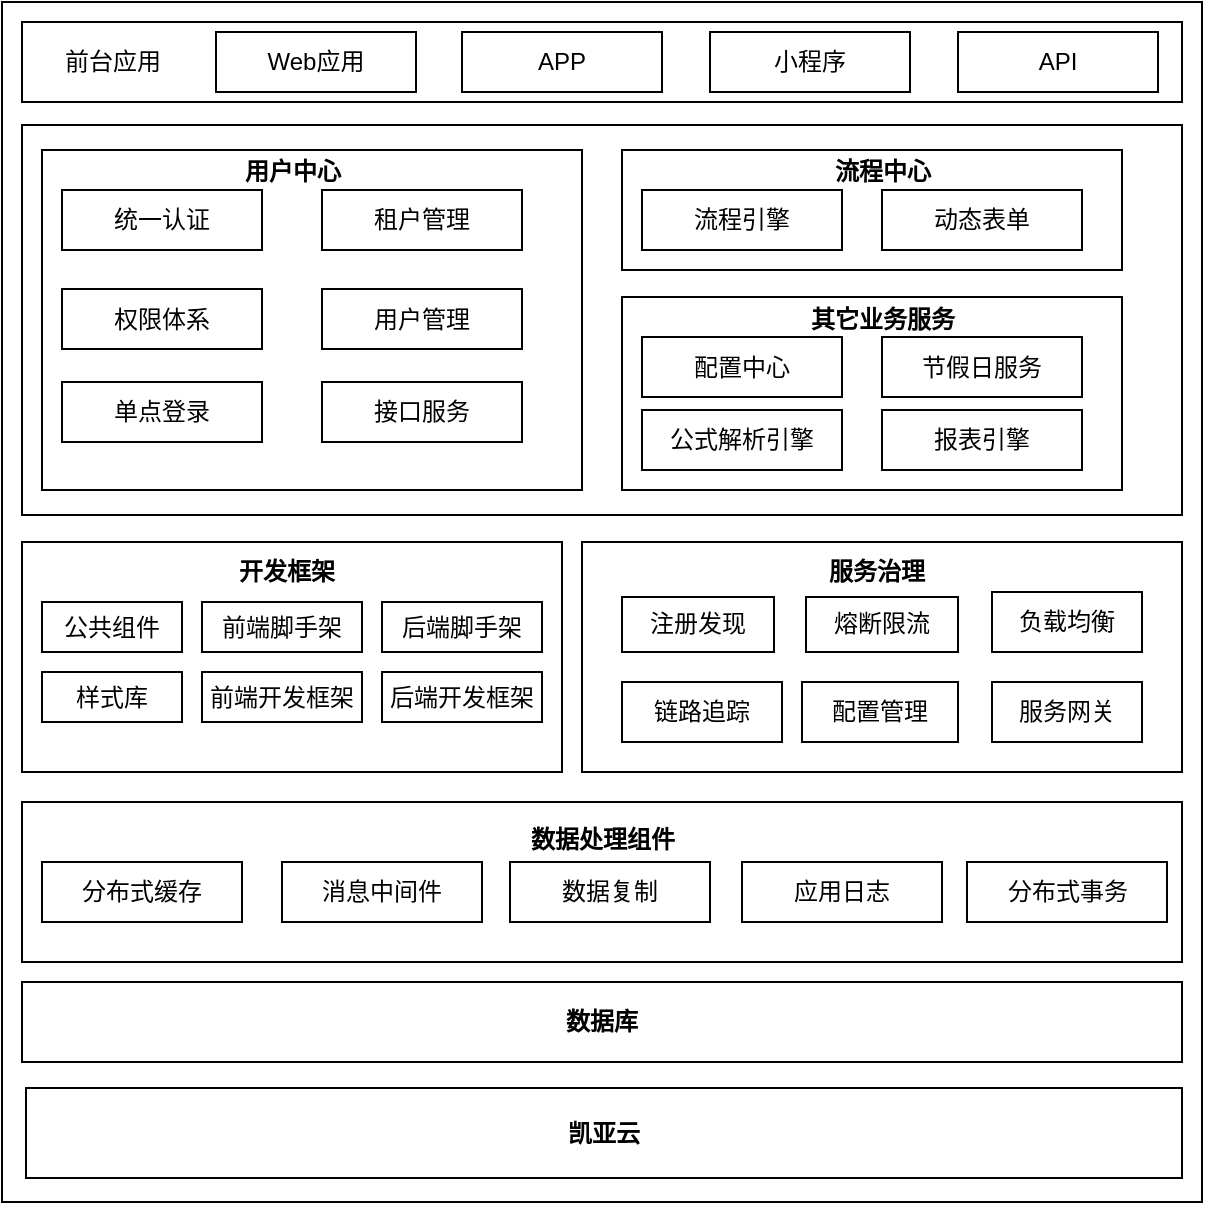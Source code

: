 <mxfile version="21.3.3" type="github" pages="3">
  <diagram id="l3sCK_NAAujHn3f9pkKb" name="技术中台">
    <mxGraphModel dx="1194" dy="692" grid="1" gridSize="10" guides="1" tooltips="1" connect="1" arrows="1" fold="1" page="1" pageScale="1" pageWidth="827" pageHeight="1169" math="0" shadow="0">
      <root>
        <mxCell id="0" />
        <mxCell id="1" parent="0" />
        <mxCell id="SzVGWnv48ufma5mJEqG_-40" value="" style="rounded=0;whiteSpace=wrap;html=1;" parent="1" vertex="1">
          <mxGeometry x="10" y="10" width="600" height="600" as="geometry" />
        </mxCell>
        <mxCell id="SzVGWnv48ufma5mJEqG_-18" value="" style="rounded=0;whiteSpace=wrap;html=1;sketch=0;glass=0;labelBackgroundColor=none;" parent="1" vertex="1">
          <mxGeometry x="20" y="71.5" width="580" height="195" as="geometry" />
        </mxCell>
        <mxCell id="Of3mLWJnAgrXcZWGTXzu-8" value="" style="rounded=0;whiteSpace=wrap;html=1;sketch=0;glass=0;labelBackgroundColor=none;" parent="1" vertex="1">
          <mxGeometry x="20" y="280" width="270" height="115" as="geometry" />
        </mxCell>
        <mxCell id="Of3mLWJnAgrXcZWGTXzu-9" value="前端开发框架" style="rounded=0;whiteSpace=wrap;html=1;sketch=0;glass=0;labelBackgroundColor=none;" parent="1" vertex="1">
          <mxGeometry x="110" y="345" width="80" height="25" as="geometry" />
        </mxCell>
        <mxCell id="Of3mLWJnAgrXcZWGTXzu-10" value="后端开发框架" style="rounded=0;whiteSpace=wrap;html=1;sketch=0;glass=0;labelBackgroundColor=none;" parent="1" vertex="1">
          <mxGeometry x="200" y="345" width="80" height="25" as="geometry" />
        </mxCell>
        <mxCell id="Of3mLWJnAgrXcZWGTXzu-11" value="开发框架" style="text;html=1;resizable=0;autosize=1;align=center;verticalAlign=middle;points=[];rounded=0;sketch=0;glass=0;labelBackgroundColor=none;fontStyle=1" parent="1" vertex="1">
          <mxGeometry x="117" y="280" width="70" height="30" as="geometry" />
        </mxCell>
        <mxCell id="Of3mLWJnAgrXcZWGTXzu-12" value="" style="rounded=0;whiteSpace=wrap;html=1;sketch=0;glass=0;labelBackgroundColor=none;" parent="1" vertex="1">
          <mxGeometry x="300" y="280" width="300" height="115" as="geometry" />
        </mxCell>
        <mxCell id="Of3mLWJnAgrXcZWGTXzu-13" value="熔断限流" style="rounded=0;whiteSpace=wrap;html=1;sketch=0;glass=0;labelBackgroundColor=none;" parent="1" vertex="1">
          <mxGeometry x="412" y="307.5" width="76" height="27.5" as="geometry" />
        </mxCell>
        <mxCell id="Of3mLWJnAgrXcZWGTXzu-14" value="负载均衡" style="rounded=0;whiteSpace=wrap;html=1;sketch=0;glass=0;labelBackgroundColor=none;" parent="1" vertex="1">
          <mxGeometry x="505" y="305" width="75" height="30" as="geometry" />
        </mxCell>
        <mxCell id="Of3mLWJnAgrXcZWGTXzu-15" value="链路追踪" style="rounded=0;whiteSpace=wrap;html=1;sketch=0;glass=0;labelBackgroundColor=none;" parent="1" vertex="1">
          <mxGeometry x="320" y="350" width="80" height="30" as="geometry" />
        </mxCell>
        <mxCell id="Of3mLWJnAgrXcZWGTXzu-16" value="配置管理" style="rounded=0;whiteSpace=wrap;html=1;sketch=0;glass=0;labelBackgroundColor=none;" parent="1" vertex="1">
          <mxGeometry x="410" y="350" width="78" height="30" as="geometry" />
        </mxCell>
        <mxCell id="Of3mLWJnAgrXcZWGTXzu-17" value="" style="rounded=0;whiteSpace=wrap;html=1;sketch=0;glass=0;labelBackgroundColor=none;" parent="1" vertex="1">
          <mxGeometry x="20" y="410" width="580" height="80" as="geometry" />
        </mxCell>
        <mxCell id="Of3mLWJnAgrXcZWGTXzu-18" value="数据处理组件" style="text;html=1;resizable=0;autosize=1;align=center;verticalAlign=middle;points=[];rounded=0;sketch=0;hachureGap=4;jiggle=2;fontFamily=Architects Daughter;fontSource=https%3A%2F%2Ffonts.googleapis.com%2Fcss%3Ffamily%3DArchitects%2BDaughter;fontSize=12;glass=0;labelBackgroundColor=none;fontStyle=1" parent="1" vertex="1">
          <mxGeometry x="260" y="415" width="100" height="30" as="geometry" />
        </mxCell>
        <mxCell id="Of3mLWJnAgrXcZWGTXzu-19" value="分布式缓存" style="rounded=0;whiteSpace=wrap;html=1;sketch=0;glass=0;labelBackgroundColor=none;" parent="1" vertex="1">
          <mxGeometry x="30" y="440" width="100" height="30" as="geometry" />
        </mxCell>
        <mxCell id="Of3mLWJnAgrXcZWGTXzu-20" value="消息中间件" style="rounded=0;whiteSpace=wrap;html=1;sketch=0;glass=0;labelBackgroundColor=none;" parent="1" vertex="1">
          <mxGeometry x="150" y="440" width="100" height="30" as="geometry" />
        </mxCell>
        <mxCell id="Of3mLWJnAgrXcZWGTXzu-21" value="数据复制" style="rounded=0;whiteSpace=wrap;html=1;sketch=0;glass=0;labelBackgroundColor=none;" parent="1" vertex="1">
          <mxGeometry x="264" y="440" width="100" height="30" as="geometry" />
        </mxCell>
        <mxCell id="Of3mLWJnAgrXcZWGTXzu-22" value="分布式事务" style="rounded=0;whiteSpace=wrap;html=1;sketch=0;glass=0;labelBackgroundColor=none;" parent="1" vertex="1">
          <mxGeometry x="492.5" y="440" width="100" height="30" as="geometry" />
        </mxCell>
        <mxCell id="Of3mLWJnAgrXcZWGTXzu-24" value="应用日志" style="rounded=0;whiteSpace=wrap;html=1;sketch=0;glass=0;labelBackgroundColor=none;" parent="1" vertex="1">
          <mxGeometry x="380" y="440" width="100" height="30" as="geometry" />
        </mxCell>
        <mxCell id="Of3mLWJnAgrXcZWGTXzu-25" value="服务治理" style="text;html=1;resizable=0;autosize=1;align=center;verticalAlign=middle;points=[];rounded=0;sketch=0;glass=0;labelBackgroundColor=none;fontStyle=1" parent="1" vertex="1">
          <mxGeometry x="412" y="280" width="70" height="30" as="geometry" />
        </mxCell>
        <mxCell id="Of3mLWJnAgrXcZWGTXzu-26" value="注册发现" style="rounded=0;whiteSpace=wrap;html=1;sketch=0;glass=0;labelBackgroundColor=none;" parent="1" vertex="1">
          <mxGeometry x="320" y="307.5" width="76" height="27.5" as="geometry" />
        </mxCell>
        <mxCell id="Of3mLWJnAgrXcZWGTXzu-28" value="数据库" style="rounded=0;whiteSpace=wrap;html=1;sketch=0;glass=0;labelBackgroundColor=none;fontStyle=1" parent="1" vertex="1">
          <mxGeometry x="20" y="500" width="580" height="40" as="geometry" />
        </mxCell>
        <mxCell id="Of3mLWJnAgrXcZWGTXzu-29" value="凯亚云" style="rounded=0;whiteSpace=wrap;html=1;sketch=0;glass=0;labelBackgroundColor=none;fontStyle=1" parent="1" vertex="1">
          <mxGeometry x="22" y="553" width="578" height="45" as="geometry" />
        </mxCell>
        <mxCell id="Of3mLWJnAgrXcZWGTXzu-30" value="服务网关" style="rounded=0;whiteSpace=wrap;html=1;sketch=0;glass=0;labelBackgroundColor=none;" parent="1" vertex="1">
          <mxGeometry x="505" y="350" width="75" height="30" as="geometry" />
        </mxCell>
        <mxCell id="Of3mLWJnAgrXcZWGTXzu-32" value="公共组件" style="rounded=0;whiteSpace=wrap;html=1;sketch=0;glass=0;labelBackgroundColor=none;" parent="1" vertex="1">
          <mxGeometry x="30" y="310" width="70" height="25" as="geometry" />
        </mxCell>
        <mxCell id="Of3mLWJnAgrXcZWGTXzu-34" value="前端脚手架" style="rounded=0;whiteSpace=wrap;html=1;sketch=0;glass=0;labelBackgroundColor=none;" parent="1" vertex="1">
          <mxGeometry x="110" y="310" width="80" height="25" as="geometry" />
        </mxCell>
        <mxCell id="SzVGWnv48ufma5mJEqG_-2" value="后端脚手架" style="rounded=0;whiteSpace=wrap;html=1;sketch=0;glass=0;labelBackgroundColor=none;" parent="1" vertex="1">
          <mxGeometry x="200" y="310" width="80" height="25" as="geometry" />
        </mxCell>
        <mxCell id="SzVGWnv48ufma5mJEqG_-4" value="样式库" style="rounded=0;whiteSpace=wrap;html=1;sketch=0;glass=0;labelBackgroundColor=none;" parent="1" vertex="1">
          <mxGeometry x="30" y="345" width="70" height="25" as="geometry" />
        </mxCell>
        <mxCell id="SzVGWnv48ufma5mJEqG_-5" value="" style="rounded=0;whiteSpace=wrap;html=1;sketch=0;glass=0;labelBackgroundColor=none;" parent="1" vertex="1">
          <mxGeometry x="30" y="84" width="270" height="170" as="geometry" />
        </mxCell>
        <mxCell id="SzVGWnv48ufma5mJEqG_-7" value="统一认证" style="rounded=0;whiteSpace=wrap;html=1;sketch=0;glass=0;labelBackgroundColor=none;" parent="1" vertex="1">
          <mxGeometry x="40" y="104" width="100" height="30" as="geometry" />
        </mxCell>
        <mxCell id="SzVGWnv48ufma5mJEqG_-12" value="租户管理" style="rounded=0;whiteSpace=wrap;html=1;sketch=0;glass=0;labelBackgroundColor=none;" parent="1" vertex="1">
          <mxGeometry x="170" y="104" width="100" height="30" as="geometry" />
        </mxCell>
        <mxCell id="SzVGWnv48ufma5mJEqG_-14" value="单点登录" style="rounded=0;whiteSpace=wrap;html=1;sketch=0;glass=0;labelBackgroundColor=none;" parent="1" vertex="1">
          <mxGeometry x="40" y="200" width="100" height="30" as="geometry" />
        </mxCell>
        <mxCell id="SzVGWnv48ufma5mJEqG_-16" value="权限体系" style="rounded=0;whiteSpace=wrap;html=1;sketch=0;glass=0;labelBackgroundColor=none;" parent="1" vertex="1">
          <mxGeometry x="40" y="153.5" width="100" height="30" as="geometry" />
        </mxCell>
        <mxCell id="SzVGWnv48ufma5mJEqG_-17" value="用户中心" style="text;html=1;resizable=0;autosize=1;align=center;verticalAlign=middle;points=[];rounded=0;sketch=0;glass=0;labelBackgroundColor=none;fontStyle=1" parent="1" vertex="1">
          <mxGeometry x="120" y="80" width="70" height="30" as="geometry" />
        </mxCell>
        <mxCell id="SzVGWnv48ufma5mJEqG_-19" value="" style="rounded=0;whiteSpace=wrap;html=1;sketch=0;glass=0;labelBackgroundColor=none;" parent="1" vertex="1">
          <mxGeometry x="320" y="84" width="250" height="60" as="geometry" />
        </mxCell>
        <mxCell id="SzVGWnv48ufma5mJEqG_-23" value="流程中心" style="text;html=1;resizable=0;autosize=1;align=center;verticalAlign=middle;points=[];rounded=0;sketch=0;glass=0;labelBackgroundColor=none;fontStyle=1" parent="1" vertex="1">
          <mxGeometry x="415" y="80" width="70" height="30" as="geometry" />
        </mxCell>
        <mxCell id="SzVGWnv48ufma5mJEqG_-24" value="流程引擎" style="rounded=0;whiteSpace=wrap;html=1;sketch=0;glass=0;labelBackgroundColor=none;" parent="1" vertex="1">
          <mxGeometry x="330" y="104" width="100" height="30" as="geometry" />
        </mxCell>
        <mxCell id="SzVGWnv48ufma5mJEqG_-25" value="动态表单" style="rounded=0;whiteSpace=wrap;html=1;sketch=0;glass=0;labelBackgroundColor=none;" parent="1" vertex="1">
          <mxGeometry x="450" y="104" width="100" height="30" as="geometry" />
        </mxCell>
        <mxCell id="SzVGWnv48ufma5mJEqG_-26" value="" style="rounded=0;whiteSpace=wrap;html=1;sketch=0;glass=0;labelBackgroundColor=none;" parent="1" vertex="1">
          <mxGeometry x="320" y="157.5" width="250" height="96.5" as="geometry" />
        </mxCell>
        <mxCell id="SzVGWnv48ufma5mJEqG_-27" value="其它业务服务" style="text;html=1;resizable=0;autosize=1;align=center;verticalAlign=middle;points=[];rounded=0;sketch=0;glass=0;labelBackgroundColor=none;fontStyle=1" parent="1" vertex="1">
          <mxGeometry x="400" y="153.5" width="100" height="30" as="geometry" />
        </mxCell>
        <mxCell id="SzVGWnv48ufma5mJEqG_-28" value="配置中心" style="rounded=0;whiteSpace=wrap;html=1;sketch=0;glass=0;labelBackgroundColor=none;" parent="1" vertex="1">
          <mxGeometry x="330" y="177.5" width="100" height="30" as="geometry" />
        </mxCell>
        <mxCell id="SzVGWnv48ufma5mJEqG_-29" value="节假日服务" style="rounded=0;whiteSpace=wrap;html=1;sketch=0;glass=0;labelBackgroundColor=none;" parent="1" vertex="1">
          <mxGeometry x="450" y="177.5" width="100" height="30" as="geometry" />
        </mxCell>
        <mxCell id="SzVGWnv48ufma5mJEqG_-30" value="公式解析引擎" style="rounded=0;whiteSpace=wrap;html=1;sketch=0;glass=0;labelBackgroundColor=none;" parent="1" vertex="1">
          <mxGeometry x="330" y="214" width="100" height="30" as="geometry" />
        </mxCell>
        <mxCell id="SzVGWnv48ufma5mJEqG_-31" value="报表引擎" style="rounded=0;whiteSpace=wrap;html=1;sketch=0;glass=0;labelBackgroundColor=none;" parent="1" vertex="1">
          <mxGeometry x="450" y="214" width="100" height="30" as="geometry" />
        </mxCell>
        <mxCell id="SzVGWnv48ufma5mJEqG_-32" value="接口服务" style="rounded=0;whiteSpace=wrap;html=1;sketch=0;glass=0;labelBackgroundColor=none;" parent="1" vertex="1">
          <mxGeometry x="170" y="200" width="100" height="30" as="geometry" />
        </mxCell>
        <mxCell id="SzVGWnv48ufma5mJEqG_-33" value="用户管理" style="rounded=0;whiteSpace=wrap;html=1;sketch=0;glass=0;labelBackgroundColor=none;" parent="1" vertex="1">
          <mxGeometry x="170" y="153.5" width="100" height="30" as="geometry" />
        </mxCell>
        <mxCell id="SzVGWnv48ufma5mJEqG_-34" value="" style="rounded=0;whiteSpace=wrap;html=1;sketch=0;glass=0;labelBackgroundColor=none;" parent="1" vertex="1">
          <mxGeometry x="20" y="20" width="580" height="40" as="geometry" />
        </mxCell>
        <mxCell id="SzVGWnv48ufma5mJEqG_-35" value="Web应用" style="rounded=0;whiteSpace=wrap;html=1;sketch=0;glass=0;labelBackgroundColor=none;" parent="1" vertex="1">
          <mxGeometry x="117" y="25" width="100" height="30" as="geometry" />
        </mxCell>
        <mxCell id="SzVGWnv48ufma5mJEqG_-36" value="APP" style="rounded=0;whiteSpace=wrap;html=1;sketch=0;glass=0;labelBackgroundColor=none;" parent="1" vertex="1">
          <mxGeometry x="240" y="25" width="100" height="30" as="geometry" />
        </mxCell>
        <mxCell id="SzVGWnv48ufma5mJEqG_-37" value="小程序" style="rounded=0;whiteSpace=wrap;html=1;sketch=0;glass=0;labelBackgroundColor=none;" parent="1" vertex="1">
          <mxGeometry x="364" y="25" width="100" height="30" as="geometry" />
        </mxCell>
        <mxCell id="SzVGWnv48ufma5mJEqG_-38" value="API" style="rounded=0;whiteSpace=wrap;html=1;sketch=0;glass=0;labelBackgroundColor=none;" parent="1" vertex="1">
          <mxGeometry x="488" y="25" width="100" height="30" as="geometry" />
        </mxCell>
        <mxCell id="SzVGWnv48ufma5mJEqG_-39" value="前台应用" style="text;html=1;resizable=0;autosize=1;align=center;verticalAlign=middle;points=[];rounded=0;sketch=0;glass=0;labelBackgroundColor=none;" parent="1" vertex="1">
          <mxGeometry x="30" y="25" width="70" height="30" as="geometry" />
        </mxCell>
      </root>
    </mxGraphModel>
  </diagram>
  <diagram id="A4ItZbjAcyblu4EFFsMP" name="aladdin-architecture">
    <mxGraphModel dx="1426" dy="744" grid="1" gridSize="10" guides="1" tooltips="1" connect="1" arrows="1" fold="1" page="1" pageScale="1" pageWidth="827" pageHeight="1169" math="0" shadow="1">
      <root>
        <mxCell id="0" />
        <mxCell id="1" parent="0" />
        <mxCell id="NfwT-5guAlgeJ3il_cm0-50" value="" style="rounded=0;whiteSpace=wrap;html=1;sketch=0;fontSize=13;labelBorderColor=none;fontColor=none;noLabel=1;fillColor=none;" parent="1" vertex="1">
          <mxGeometry x="40" y="40" width="990" height="710" as="geometry" />
        </mxCell>
        <mxCell id="1eKzZbrl_J8bp0zeSn-3-1" value="" style="rounded=0;whiteSpace=wrap;html=1;fillColor=#f8cecc;strokeColor=#b85450;" parent="1" vertex="1">
          <mxGeometry x="860" y="55" width="140" height="675" as="geometry" />
        </mxCell>
        <mxCell id="ne6_LfQAyheU7745YuGY-1" value="技术组件" style="rounded=0;whiteSpace=wrap;html=1;fontSize=14;fillColor=#dae8fc;strokeColor=#6c8ebf;" parent="1" vertex="1">
          <mxGeometry x="59" y="448.5" width="120" height="124.5" as="geometry" />
        </mxCell>
        <mxCell id="ne6_LfQAyheU7745YuGY-2" value="" style="rounded=0;whiteSpace=wrap;html=1;fontSize=14;fillColor=#dae8fc;strokeColor=#6c8ebf;" parent="1" vertex="1">
          <mxGeometry x="199" y="448.5" width="640" height="124.5" as="geometry" />
        </mxCell>
        <mxCell id="ne6_LfQAyheU7745YuGY-3" value="基础设施" style="rounded=0;whiteSpace=wrap;html=1;fontSize=14;fillColor=#f5f5f5;fontColor=#333333;strokeColor=#666666;" parent="1" vertex="1">
          <mxGeometry x="58" y="589.5" width="120" height="140.5" as="geometry" />
        </mxCell>
        <mxCell id="ne6_LfQAyheU7745YuGY-4" value="" style="rounded=0;whiteSpace=wrap;html=1;fontSize=14;fillColor=#f5f5f5;strokeColor=#666666;fontColor=#333333;" parent="1" vertex="1">
          <mxGeometry x="199" y="592.5" width="640" height="60.5" as="geometry" />
        </mxCell>
        <mxCell id="ne6_LfQAyheU7745YuGY-5" value="业务组件" style="rounded=0;whiteSpace=wrap;html=1;fontSize=14;fillColor=#e1d5e7;strokeColor=#9673a6;" parent="1" vertex="1">
          <mxGeometry x="57" y="295" width="123" height="135" as="geometry" />
        </mxCell>
        <mxCell id="ne6_LfQAyheU7745YuGY-6" value="" style="rounded=0;whiteSpace=wrap;html=1;fontSize=14;fillColor=#e1d5e7;strokeColor=#9673a6;" parent="1" vertex="1">
          <mxGeometry x="200" y="295" width="640" height="135" as="geometry" />
        </mxCell>
        <mxCell id="ne6_LfQAyheU7745YuGY-7" value="" style="rounded=0;whiteSpace=wrap;html=1;fontSize=14;fillColor=#fff2cc;strokeColor=#d6b656;" parent="1" vertex="1">
          <mxGeometry x="198" y="55" width="641" height="70" as="geometry" />
        </mxCell>
        <mxCell id="ne6_LfQAyheU7745YuGY-9" value="前台应用" style="rounded=0;whiteSpace=wrap;html=1;fontSize=14;fillColor=#fff2cc;strokeColor=#d6b656;" parent="1" vertex="1">
          <mxGeometry x="58" y="55" width="121" height="70" as="geometry" />
        </mxCell>
        <mxCell id="ne6_LfQAyheU7745YuGY-18" value="熔断限流" style="rounded=0;whiteSpace=wrap;html=1;fontFamily=Helvetica;fontSize=14;" parent="1" vertex="1">
          <mxGeometry x="459" y="221" width="100" height="40" as="geometry" />
        </mxCell>
        <mxCell id="NfwT-5guAlgeJ3il_cm0-1" value="Web应用" style="rounded=0;whiteSpace=wrap;html=1;fontFamily=Helvetica;fontSize=14;" parent="1" vertex="1">
          <mxGeometry x="209" y="70" width="100" height="40" as="geometry" />
        </mxCell>
        <mxCell id="NfwT-5guAlgeJ3il_cm0-2" value="H5应用" style="rounded=0;whiteSpace=wrap;html=1;fontFamily=Helvetica;fontSize=14;fontStyle=0" parent="1" vertex="1">
          <mxGeometry x="324" y="70" width="100" height="40" as="geometry" />
        </mxCell>
        <mxCell id="NfwT-5guAlgeJ3il_cm0-3" value="APP" style="rounded=0;whiteSpace=wrap;html=1;fontFamily=Helvetica;fontSize=14;fontStyle=0" parent="1" vertex="1">
          <mxGeometry x="443" y="70" width="100" height="40" as="geometry" />
        </mxCell>
        <mxCell id="NfwT-5guAlgeJ3il_cm0-4" value="第三方应用" style="rounded=0;whiteSpace=wrap;html=1;fontFamily=Helvetica;fontSize=14;fontStyle=0" parent="1" vertex="1">
          <mxGeometry x="689" y="70" width="100" height="40" as="geometry" />
        </mxCell>
        <mxCell id="NfwT-5guAlgeJ3il_cm0-10" value="服务路由" style="rounded=0;whiteSpace=wrap;html=1;fontSize=14;fillColor=#ffe6cc;strokeColor=#d79b00;" parent="1" vertex="1">
          <mxGeometry x="198" y="211" width="641" height="70" as="geometry" />
        </mxCell>
        <mxCell id="NfwT-5guAlgeJ3il_cm0-13" value="服务注册" style="rounded=0;whiteSpace=wrap;html=1;fontFamily=Helvetica;fontSize=14;fontStyle=0" parent="1" vertex="1">
          <mxGeometry x="880" y="110" width="100" height="40" as="geometry" />
        </mxCell>
        <mxCell id="NfwT-5guAlgeJ3il_cm0-14" value="服务鉴权" style="rounded=0;whiteSpace=wrap;html=1;fontFamily=Helvetica;fontSize=14;fontStyle=0" parent="1" vertex="1">
          <mxGeometry x="880" y="181" width="100" height="40" as="geometry" />
        </mxCell>
        <mxCell id="NfwT-5guAlgeJ3il_cm0-15" value="网关层" style="rounded=0;whiteSpace=wrap;html=1;fontSize=14;fillColor=#ffe6cc;strokeColor=#d79b00;" parent="1" vertex="1">
          <mxGeometry x="58" y="211" width="121" height="70" as="geometry" />
        </mxCell>
        <mxCell id="NfwT-5guAlgeJ3il_cm0-19" value="凯亚云平台" style="rounded=0;whiteSpace=wrap;html=1;fontFamily=Helvetica;fontSize=14;fillColor=#f5f5f5;strokeColor=#666666;fontColor=#333333;" parent="1" vertex="1">
          <mxGeometry x="200" y="670" width="639" height="60" as="geometry" />
        </mxCell>
        <mxCell id="NfwT-5guAlgeJ3il_cm0-22" value="用户中心" style="rounded=0;whiteSpace=wrap;html=1;fontFamily=Helvetica;fontSize=14;" parent="1" vertex="1">
          <mxGeometry x="241" y="312" width="110" height="40" as="geometry" />
        </mxCell>
        <mxCell id="NfwT-5guAlgeJ3il_cm0-23" value="航班服务" style="rounded=0;whiteSpace=wrap;html=1;fontFamily=Helvetica;fontSize=14;" parent="1" vertex="1">
          <mxGeometry x="391" y="312" width="110" height="40" as="geometry" />
        </mxCell>
        <mxCell id="NfwT-5guAlgeJ3il_cm0-24" value="运行管理" style="rounded=0;whiteSpace=wrap;html=1;fontFamily=Helvetica;fontSize=14;" parent="1" vertex="1">
          <mxGeometry x="701" y="372" width="100" height="40" as="geometry" />
        </mxCell>
        <mxCell id="NfwT-5guAlgeJ3il_cm0-25" value="安全管理" style="rounded=0;whiteSpace=wrap;html=1;fontFamily=Helvetica;fontSize=14;" parent="1" vertex="1">
          <mxGeometry x="553" y="372" width="100" height="40" as="geometry" />
        </mxCell>
        <mxCell id="NfwT-5guAlgeJ3il_cm0-26" value="智慧地服" style="rounded=0;whiteSpace=wrap;html=1;fontFamily=Helvetica;fontSize=14;" parent="1" vertex="1">
          <mxGeometry x="391" y="372" width="110" height="40" as="geometry" />
        </mxCell>
        <mxCell id="NfwT-5guAlgeJ3il_cm0-27" value="货邮行服务" style="rounded=0;whiteSpace=wrap;html=1;fontFamily=Helvetica;fontSize=14;" parent="1" vertex="1">
          <mxGeometry x="553" y="312" width="100" height="40" as="geometry" />
        </mxCell>
        <mxCell id="NfwT-5guAlgeJ3il_cm0-28" value="结算服务" style="rounded=0;whiteSpace=wrap;html=1;fontFamily=Helvetica;fontSize=14;" parent="1" vertex="1">
          <mxGeometry x="701" y="312" width="100" height="40" as="geometry" />
        </mxCell>
        <mxCell id="NfwT-5guAlgeJ3il_cm0-29" value="智慧办公" style="rounded=0;whiteSpace=wrap;html=1;fontFamily=Helvetica;fontSize=14;" parent="1" vertex="1">
          <mxGeometry x="241" y="372" width="110" height="40" as="geometry" />
        </mxCell>
        <mxCell id="NfwT-5guAlgeJ3il_cm0-30" value="开发框架" style="rounded=0;whiteSpace=wrap;html=1;fontFamily=Helvetica;fontSize=14;" parent="1" vertex="1">
          <mxGeometry x="239" y="458.5" width="110" height="44.5" as="geometry" />
        </mxCell>
        <mxCell id="NfwT-5guAlgeJ3il_cm0-31" value="公共组件" style="rounded=0;whiteSpace=wrap;html=1;fontFamily=Helvetica;fontSize=14;" parent="1" vertex="1">
          <mxGeometry x="391" y="458.5" width="108" height="44.5" as="geometry" />
        </mxCell>
        <mxCell id="NfwT-5guAlgeJ3il_cm0-32" value="消息中间件" style="rounded=0;whiteSpace=wrap;html=1;fontFamily=Helvetica;fontSize=14;" parent="1" vertex="1">
          <mxGeometry x="699" y="458.5" width="110" height="40" as="geometry" />
        </mxCell>
        <mxCell id="NfwT-5guAlgeJ3il_cm0-33" value="分布式缓存" style="rounded=0;whiteSpace=wrap;html=1;fontFamily=Helvetica;fontSize=14;" parent="1" vertex="1">
          <mxGeometry x="551" y="458.5" width="108" height="44.5" as="geometry" />
        </mxCell>
        <mxCell id="NfwT-5guAlgeJ3il_cm0-34" value="分布式事务" style="rounded=0;whiteSpace=wrap;html=1;fontFamily=Helvetica;fontSize=14;" parent="1" vertex="1">
          <mxGeometry x="699" y="523" width="110" height="40" as="geometry" />
        </mxCell>
        <mxCell id="NfwT-5guAlgeJ3il_cm0-35" value="应用日志" style="rounded=0;whiteSpace=wrap;html=1;fontFamily=Helvetica;fontSize=14;" parent="1" vertex="1">
          <mxGeometry x="239" y="523" width="110" height="40" as="geometry" />
        </mxCell>
        <mxCell id="NfwT-5guAlgeJ3il_cm0-36" value="搜索引擎" style="rounded=0;whiteSpace=wrap;html=1;fontFamily=Helvetica;fontSize=14;" parent="1" vertex="1">
          <mxGeometry x="391" y="523" width="108" height="40" as="geometry" />
        </mxCell>
        <mxCell id="NfwT-5guAlgeJ3il_cm0-37" value="配置管理" style="rounded=0;whiteSpace=wrap;html=1;fontFamily=Helvetica;fontSize=14;" parent="1" vertex="1">
          <mxGeometry x="551" y="523" width="108" height="40" as="geometry" />
        </mxCell>
        <mxCell id="NfwT-5guAlgeJ3il_cm0-38" value="降级限流" style="rounded=0;whiteSpace=wrap;html=1;fontFamily=Helvetica;fontSize=14;" parent="1" vertex="1">
          <mxGeometry x="880" y="255" width="100" height="40" as="geometry" />
        </mxCell>
        <mxCell id="NfwT-5guAlgeJ3il_cm0-39" value="负载均衡" style="rounded=0;whiteSpace=wrap;html=1;fontSize=14;fillColor=#d5e8d4;strokeColor=#82b366;" parent="1" vertex="1">
          <mxGeometry x="58" y="138" width="121" height="60" as="geometry" />
        </mxCell>
        <mxCell id="NfwT-5guAlgeJ3il_cm0-40" value="Nginx 负载均衡" style="rounded=0;whiteSpace=wrap;html=1;fontSize=14;fillColor=#d5e8d4;strokeColor=#82b366;" parent="1" vertex="1">
          <mxGeometry x="198" y="138" width="641" height="60" as="geometry" />
        </mxCell>
        <mxCell id="NfwT-5guAlgeJ3il_cm0-42" value="大屏" style="rounded=0;whiteSpace=wrap;html=1;fontFamily=Helvetica;fontSize=14;fontStyle=0" parent="1" vertex="1">
          <mxGeometry x="569" y="70" width="100" height="40" as="geometry" />
        </mxCell>
        <mxCell id="NfwT-5guAlgeJ3il_cm0-43" value="关系型数据库" style="rounded=0;whiteSpace=wrap;html=1;fontFamily=Helvetica;fontSize=14;" parent="1" vertex="1">
          <mxGeometry x="228" y="602.75" width="190" height="40.25" as="geometry" />
        </mxCell>
        <mxCell id="NfwT-5guAlgeJ3il_cm0-44" value="NoSQL数据库" style="rounded=0;whiteSpace=wrap;html=1;fontFamily=Helvetica;fontSize=14;" parent="1" vertex="1">
          <mxGeometry x="439" y="602.75" width="188" height="40.25" as="geometry" />
        </mxCell>
        <mxCell id="1eKzZbrl_J8bp0zeSn-3-3" value="服务治理" style="text;html=1;resizable=0;autosize=1;align=center;verticalAlign=middle;points=[];fillColor=none;strokeColor=none;rounded=0;fontSize=15;" parent="1" vertex="1">
          <mxGeometry x="900" y="65" width="80" height="30" as="geometry" />
        </mxCell>
        <mxCell id="1eKzZbrl_J8bp0zeSn-3-4" value="链路追踪" style="rounded=0;whiteSpace=wrap;html=1;fontFamily=Helvetica;fontSize=14;" parent="1" vertex="1">
          <mxGeometry x="880" y="330" width="100" height="40" as="geometry" />
        </mxCell>
        <mxCell id="1eKzZbrl_J8bp0zeSn-3-5" value="服务监控" style="rounded=0;whiteSpace=wrap;html=1;fontFamily=Helvetica;fontSize=14;" parent="1" vertex="1">
          <mxGeometry x="880" y="400" width="100" height="40" as="geometry" />
        </mxCell>
        <mxCell id="jVKXvY380oyWIEy-MwUw-1" value="文件存储" style="rounded=0;whiteSpace=wrap;html=1;fontFamily=Helvetica;fontSize=14;" vertex="1" parent="1">
          <mxGeometry x="639" y="602.63" width="171" height="40.25" as="geometry" />
        </mxCell>
      </root>
    </mxGraphModel>
  </diagram>
  <diagram id="2A9s9jn6oW4pRk4tPPmA" name="swit-architecture">
    <mxGraphModel dx="1426" dy="744" grid="1" gridSize="10" guides="1" tooltips="1" connect="1" arrows="1" fold="1" page="1" pageScale="1" pageWidth="827" pageHeight="1169" math="0" shadow="0">
      <root>
        <mxCell id="0" />
        <mxCell id="1" parent="0" />
        <mxCell id="vCNUt6E4ToNHGfemQ_sb-1" value="" style="rounded=0;whiteSpace=wrap;html=1;fillColor=none;" vertex="1" parent="1">
          <mxGeometry x="10" y="50" width="650" height="440" as="geometry" />
        </mxCell>
        <mxCell id="vCNUt6E4ToNHGfemQ_sb-2" value="凯亚云平台" style="rounded=0;whiteSpace=wrap;html=1;fillColor=#f5f5f5;strokeColor=#666666;fontColor=#333333;" vertex="1" parent="1">
          <mxGeometry x="170" y="400" width="470" height="70" as="geometry" />
        </mxCell>
        <mxCell id="vCNUt6E4ToNHGfemQ_sb-3" value="" style="rounded=0;whiteSpace=wrap;html=1;fillColor=#f8cecc;strokeColor=#b85450;" vertex="1" parent="1">
          <mxGeometry x="170" y="320" width="470" height="60" as="geometry" />
        </mxCell>
        <mxCell id="vCNUt6E4ToNHGfemQ_sb-4" value="MySQL" style="rounded=0;whiteSpace=wrap;html=1;" vertex="1" parent="1">
          <mxGeometry x="230" y="330" width="110" height="40" as="geometry" />
        </mxCell>
        <mxCell id="vCNUt6E4ToNHGfemQ_sb-5" value="Redis" style="rounded=0;whiteSpace=wrap;html=1;" vertex="1" parent="1">
          <mxGeometry x="360" y="330" width="110" height="40" as="geometry" />
        </mxCell>
        <mxCell id="vCNUt6E4ToNHGfemQ_sb-6" value="" style="rounded=0;whiteSpace=wrap;html=1;fillColor=#d5e8d4;strokeColor=#82b366;" vertex="1" parent="1">
          <mxGeometry x="170" y="70" width="470" height="60" as="geometry" />
        </mxCell>
        <mxCell id="vCNUt6E4ToNHGfemQ_sb-7" value="ReactJS" style="rounded=0;whiteSpace=wrap;html=1;" vertex="1" parent="1">
          <mxGeometry x="200" y="80" width="110" height="40" as="geometry" />
        </mxCell>
        <mxCell id="vCNUt6E4ToNHGfemQ_sb-8" value="APP" style="rounded=0;whiteSpace=wrap;html=1;" vertex="1" parent="1">
          <mxGeometry x="340" y="80" width="110" height="40" as="geometry" />
        </mxCell>
        <mxCell id="vCNUt6E4ToNHGfemQ_sb-9" value="API" style="rounded=0;whiteSpace=wrap;html=1;" vertex="1" parent="1">
          <mxGeometry x="480" y="80" width="110" height="40" as="geometry" />
        </mxCell>
        <mxCell id="vCNUt6E4ToNHGfemQ_sb-10" value="" style="rounded=0;whiteSpace=wrap;html=1;fillColor=#dae8fc;strokeColor=#6c8ebf;" vertex="1" parent="1">
          <mxGeometry x="170" y="150" width="470" height="150" as="geometry" />
        </mxCell>
        <mxCell id="vCNUt6E4ToNHGfemQ_sb-11" value="SpringBoot" style="rounded=0;whiteSpace=wrap;html=1;" vertex="1" parent="1">
          <mxGeometry x="200" y="170" width="110" height="40" as="geometry" />
        </mxCell>
        <mxCell id="vCNUt6E4ToNHGfemQ_sb-12" value="SpringCore" style="rounded=0;whiteSpace=wrap;html=1;" vertex="1" parent="1">
          <mxGeometry x="340" y="170" width="110" height="40" as="geometry" />
        </mxCell>
        <mxCell id="vCNUt6E4ToNHGfemQ_sb-13" value="Mybatis" style="rounded=0;whiteSpace=wrap;html=1;" vertex="1" parent="1">
          <mxGeometry x="480" y="170" width="110" height="40" as="geometry" />
        </mxCell>
        <mxCell id="vCNUt6E4ToNHGfemQ_sb-14" value="JetCache" style="rounded=0;whiteSpace=wrap;html=1;" vertex="1" parent="1">
          <mxGeometry x="200" y="230" width="110" height="40" as="geometry" />
        </mxCell>
        <mxCell id="vCNUt6E4ToNHGfemQ_sb-15" value="OAuth2" style="rounded=0;whiteSpace=wrap;html=1;" vertex="1" parent="1">
          <mxGeometry x="340" y="230" width="110" height="40" as="geometry" />
        </mxCell>
        <mxCell id="vCNUt6E4ToNHGfemQ_sb-16" value="MinIO" style="rounded=0;whiteSpace=wrap;html=1;" vertex="1" parent="1">
          <mxGeometry x="490" y="330" width="110" height="40" as="geometry" />
        </mxCell>
        <mxCell id="vCNUt6E4ToNHGfemQ_sb-17" value="表现层" style="rounded=0;whiteSpace=wrap;html=1;fillColor=#d5e8d4;strokeColor=#82b366;" vertex="1" parent="1">
          <mxGeometry x="30" y="70" width="120" height="60" as="geometry" />
        </mxCell>
        <mxCell id="vCNUt6E4ToNHGfemQ_sb-18" value="服务层" style="rounded=0;whiteSpace=wrap;html=1;fillColor=#dae8fc;strokeColor=#6c8ebf;" vertex="1" parent="1">
          <mxGeometry x="30" y="150" width="120" height="150" as="geometry" />
        </mxCell>
        <mxCell id="vCNUt6E4ToNHGfemQ_sb-19" value="存储层" style="rounded=0;whiteSpace=wrap;html=1;fillColor=#f8cecc;strokeColor=#b85450;" vertex="1" parent="1">
          <mxGeometry x="30" y="320" width="120" height="60" as="geometry" />
        </mxCell>
        <mxCell id="vCNUt6E4ToNHGfemQ_sb-20" value="基础设施层" style="rounded=0;whiteSpace=wrap;html=1;fillColor=#f5f5f5;strokeColor=#666666;fontColor=#333333;" vertex="1" parent="1">
          <mxGeometry x="30" y="400" width="120" height="70" as="geometry" />
        </mxCell>
        <mxCell id="vCNUt6E4ToNHGfemQ_sb-21" value="Quartz" style="rounded=0;whiteSpace=wrap;html=1;" vertex="1" parent="1">
          <mxGeometry x="480" y="230" width="110" height="40" as="geometry" />
        </mxCell>
      </root>
    </mxGraphModel>
  </diagram>
</mxfile>
